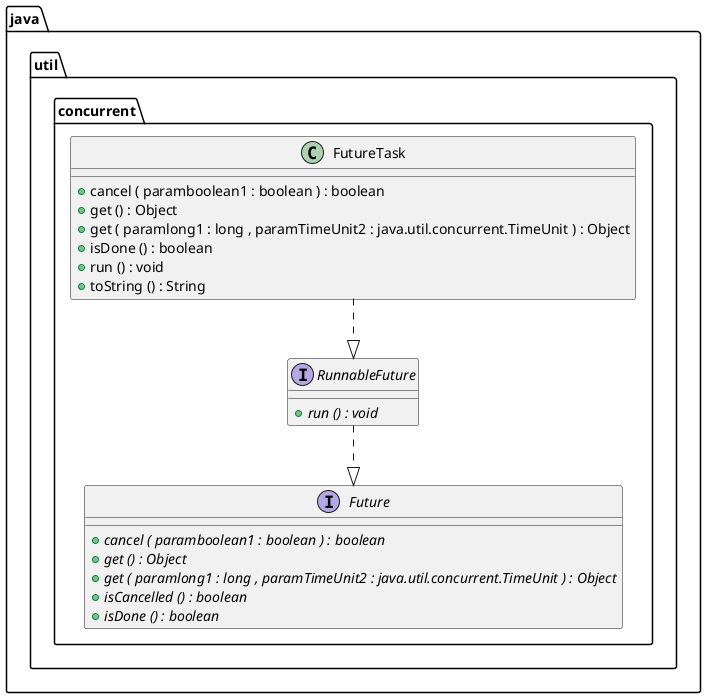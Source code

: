 @startuml

interface java.util.concurrent.Future {
	{method}  {abstract} +cancel ( paramboolean1 : boolean ) : boolean
	{method}  {abstract} +get () : Object
	{method}  {abstract} +get ( paramlong1 : long , paramTimeUnit2 : java.util.concurrent.TimeUnit ) : Object
	{method}  {abstract} +isCancelled () : boolean
	{method}  {abstract} +isDone () : boolean
}

class java.util.concurrent.FutureTask {
	{method} +cancel ( paramboolean1 : boolean ) : boolean
	{method} +get () : Object
	{method} +get ( paramlong1 : long , paramTimeUnit2 : java.util.concurrent.TimeUnit ) : Object
	{method} +isDone () : boolean
	{method} +run () : void
	{method} +toString () : String
}

interface java.util.concurrent.RunnableFuture {
	{method}  {abstract} +run () : void
}

java.util.concurrent.FutureTask ..|>  java.util.concurrent.RunnableFuture
java.util.concurrent.RunnableFuture ..|>  java.util.concurrent.Future

@enduml